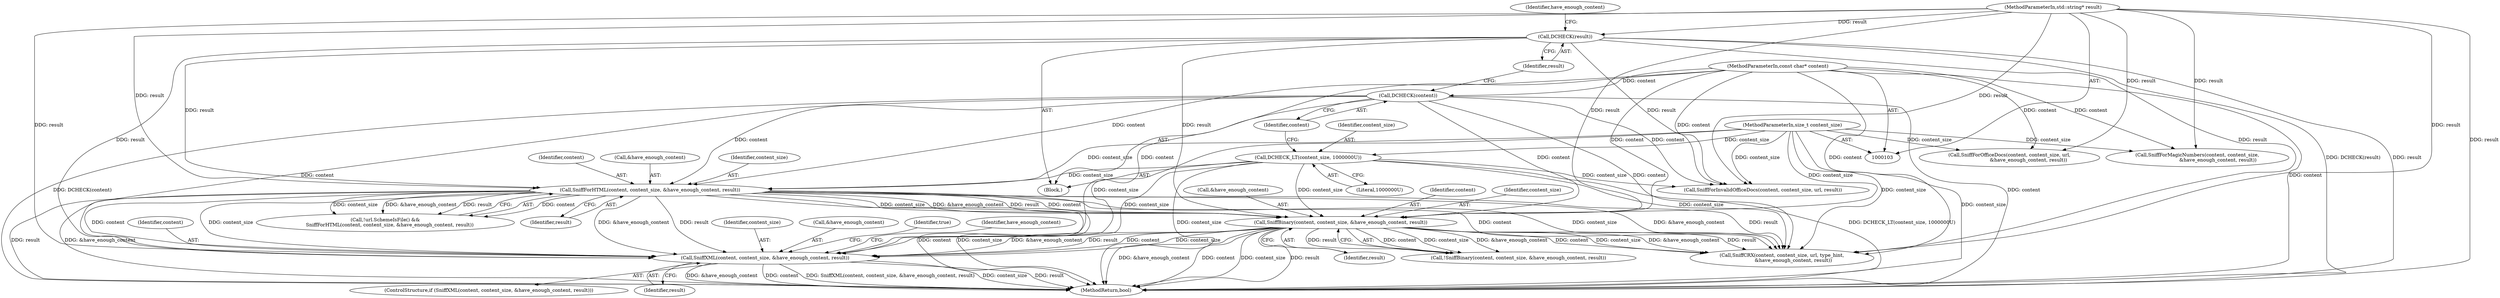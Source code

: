 digraph "0_Chrome_9afc491d6d64d54bf01f526abcc3d8344d90fa42_0@pointer" {
"1000187" [label="(Call,SniffXML(content, content_size, &have_enough_content, result))"];
"1000113" [label="(Call,DCHECK(content))"];
"1000104" [label="(MethodParameterIn,const char* content)"];
"1000165" [label="(Call,SniffBinary(content, content_size, &have_enough_content, result))"];
"1000143" [label="(Call,SniffForHTML(content, content_size, &have_enough_content, result))"];
"1000110" [label="(Call,DCHECK_LT(content_size, 1000000U))"];
"1000105" [label="(MethodParameterIn,size_t content_size)"];
"1000115" [label="(Call,DCHECK(result))"];
"1000108" [label="(MethodParameterIn,std::string* result)"];
"1000187" [label="(Call,SniffXML(content, content_size, &have_enough_content, result))"];
"1000105" [label="(MethodParameterIn,size_t content_size)"];
"1000113" [label="(Call,DCHECK(content))"];
"1000146" [label="(Call,&have_enough_content)"];
"1000192" [label="(Identifier,result)"];
"1000145" [label="(Identifier,content_size)"];
"1000140" [label="(Call,!url.SchemeIsFile() &&\n      SniffForHTML(content, content_size, &have_enough_content, result))"];
"1000165" [label="(Call,SniffBinary(content, content_size, &have_enough_content, result))"];
"1000209" [label="(Call,SniffForOfficeDocs(content, content_size, url,\n                         &have_enough_content, result))"];
"1000115" [label="(Call,DCHECK(result))"];
"1000186" [label="(ControlStructure,if (SniffXML(content, content_size, &have_enough_content, result)))"];
"1000119" [label="(Identifier,have_enough_content)"];
"1000235" [label="(MethodReturn,bool)"];
"1000189" [label="(Identifier,content_size)"];
"1000170" [label="(Identifier,result)"];
"1000164" [label="(Call,!SniffBinary(content, content_size, &have_enough_content, result))"];
"1000168" [label="(Call,&have_enough_content)"];
"1000144" [label="(Identifier,content)"];
"1000143" [label="(Call,SniffForHTML(content, content_size, &have_enough_content, result))"];
"1000166" [label="(Identifier,content)"];
"1000114" [label="(Identifier,content)"];
"1000116" [label="(Identifier,result)"];
"1000127" [label="(Call,SniffForInvalidOfficeDocs(content, content_size, url, result))"];
"1000190" [label="(Call,&have_enough_content)"];
"1000194" [label="(Identifier,true)"];
"1000167" [label="(Identifier,content_size)"];
"1000198" [label="(Call,SniffCRX(content, content_size, url, type_hint,\n               &have_enough_content, result))"];
"1000148" [label="(Identifier,result)"];
"1000111" [label="(Identifier,content_size)"];
"1000108" [label="(MethodParameterIn,std::string* result)"];
"1000196" [label="(Identifier,have_enough_content)"];
"1000109" [label="(Block,)"];
"1000225" [label="(Call,SniffForMagicNumbers(content, content_size,\n                           &have_enough_content, result))"];
"1000188" [label="(Identifier,content)"];
"1000112" [label="(Literal,1000000U)"];
"1000110" [label="(Call,DCHECK_LT(content_size, 1000000U))"];
"1000104" [label="(MethodParameterIn,const char* content)"];
"1000187" -> "1000186"  [label="AST: "];
"1000187" -> "1000192"  [label="CFG: "];
"1000188" -> "1000187"  [label="AST: "];
"1000189" -> "1000187"  [label="AST: "];
"1000190" -> "1000187"  [label="AST: "];
"1000192" -> "1000187"  [label="AST: "];
"1000194" -> "1000187"  [label="CFG: "];
"1000196" -> "1000187"  [label="CFG: "];
"1000187" -> "1000235"  [label="DDG: &have_enough_content"];
"1000187" -> "1000235"  [label="DDG: content"];
"1000187" -> "1000235"  [label="DDG: SniffXML(content, content_size, &have_enough_content, result)"];
"1000187" -> "1000235"  [label="DDG: content_size"];
"1000187" -> "1000235"  [label="DDG: result"];
"1000113" -> "1000187"  [label="DDG: content"];
"1000165" -> "1000187"  [label="DDG: content"];
"1000165" -> "1000187"  [label="DDG: content_size"];
"1000165" -> "1000187"  [label="DDG: &have_enough_content"];
"1000165" -> "1000187"  [label="DDG: result"];
"1000143" -> "1000187"  [label="DDG: content"];
"1000143" -> "1000187"  [label="DDG: content_size"];
"1000143" -> "1000187"  [label="DDG: &have_enough_content"];
"1000143" -> "1000187"  [label="DDG: result"];
"1000104" -> "1000187"  [label="DDG: content"];
"1000110" -> "1000187"  [label="DDG: content_size"];
"1000105" -> "1000187"  [label="DDG: content_size"];
"1000115" -> "1000187"  [label="DDG: result"];
"1000108" -> "1000187"  [label="DDG: result"];
"1000113" -> "1000109"  [label="AST: "];
"1000113" -> "1000114"  [label="CFG: "];
"1000114" -> "1000113"  [label="AST: "];
"1000116" -> "1000113"  [label="CFG: "];
"1000113" -> "1000235"  [label="DDG: content"];
"1000113" -> "1000235"  [label="DDG: DCHECK(content)"];
"1000104" -> "1000113"  [label="DDG: content"];
"1000113" -> "1000127"  [label="DDG: content"];
"1000113" -> "1000143"  [label="DDG: content"];
"1000113" -> "1000165"  [label="DDG: content"];
"1000113" -> "1000198"  [label="DDG: content"];
"1000104" -> "1000103"  [label="AST: "];
"1000104" -> "1000235"  [label="DDG: content"];
"1000104" -> "1000127"  [label="DDG: content"];
"1000104" -> "1000143"  [label="DDG: content"];
"1000104" -> "1000165"  [label="DDG: content"];
"1000104" -> "1000198"  [label="DDG: content"];
"1000104" -> "1000209"  [label="DDG: content"];
"1000104" -> "1000225"  [label="DDG: content"];
"1000165" -> "1000164"  [label="AST: "];
"1000165" -> "1000170"  [label="CFG: "];
"1000166" -> "1000165"  [label="AST: "];
"1000167" -> "1000165"  [label="AST: "];
"1000168" -> "1000165"  [label="AST: "];
"1000170" -> "1000165"  [label="AST: "];
"1000164" -> "1000165"  [label="CFG: "];
"1000165" -> "1000235"  [label="DDG: &have_enough_content"];
"1000165" -> "1000235"  [label="DDG: content"];
"1000165" -> "1000235"  [label="DDG: content_size"];
"1000165" -> "1000235"  [label="DDG: result"];
"1000165" -> "1000164"  [label="DDG: content"];
"1000165" -> "1000164"  [label="DDG: content_size"];
"1000165" -> "1000164"  [label="DDG: &have_enough_content"];
"1000165" -> "1000164"  [label="DDG: result"];
"1000143" -> "1000165"  [label="DDG: content"];
"1000143" -> "1000165"  [label="DDG: content_size"];
"1000143" -> "1000165"  [label="DDG: &have_enough_content"];
"1000143" -> "1000165"  [label="DDG: result"];
"1000110" -> "1000165"  [label="DDG: content_size"];
"1000105" -> "1000165"  [label="DDG: content_size"];
"1000115" -> "1000165"  [label="DDG: result"];
"1000108" -> "1000165"  [label="DDG: result"];
"1000165" -> "1000198"  [label="DDG: content"];
"1000165" -> "1000198"  [label="DDG: content_size"];
"1000165" -> "1000198"  [label="DDG: &have_enough_content"];
"1000165" -> "1000198"  [label="DDG: result"];
"1000143" -> "1000140"  [label="AST: "];
"1000143" -> "1000148"  [label="CFG: "];
"1000144" -> "1000143"  [label="AST: "];
"1000145" -> "1000143"  [label="AST: "];
"1000146" -> "1000143"  [label="AST: "];
"1000148" -> "1000143"  [label="AST: "];
"1000140" -> "1000143"  [label="CFG: "];
"1000143" -> "1000235"  [label="DDG: result"];
"1000143" -> "1000235"  [label="DDG: &have_enough_content"];
"1000143" -> "1000235"  [label="DDG: content"];
"1000143" -> "1000235"  [label="DDG: content_size"];
"1000143" -> "1000140"  [label="DDG: content"];
"1000143" -> "1000140"  [label="DDG: content_size"];
"1000143" -> "1000140"  [label="DDG: &have_enough_content"];
"1000143" -> "1000140"  [label="DDG: result"];
"1000110" -> "1000143"  [label="DDG: content_size"];
"1000105" -> "1000143"  [label="DDG: content_size"];
"1000115" -> "1000143"  [label="DDG: result"];
"1000108" -> "1000143"  [label="DDG: result"];
"1000143" -> "1000198"  [label="DDG: content"];
"1000143" -> "1000198"  [label="DDG: content_size"];
"1000143" -> "1000198"  [label="DDG: &have_enough_content"];
"1000143" -> "1000198"  [label="DDG: result"];
"1000110" -> "1000109"  [label="AST: "];
"1000110" -> "1000112"  [label="CFG: "];
"1000111" -> "1000110"  [label="AST: "];
"1000112" -> "1000110"  [label="AST: "];
"1000114" -> "1000110"  [label="CFG: "];
"1000110" -> "1000235"  [label="DDG: DCHECK_LT(content_size, 1000000U)"];
"1000110" -> "1000235"  [label="DDG: content_size"];
"1000105" -> "1000110"  [label="DDG: content_size"];
"1000110" -> "1000127"  [label="DDG: content_size"];
"1000110" -> "1000198"  [label="DDG: content_size"];
"1000105" -> "1000103"  [label="AST: "];
"1000105" -> "1000235"  [label="DDG: content_size"];
"1000105" -> "1000127"  [label="DDG: content_size"];
"1000105" -> "1000198"  [label="DDG: content_size"];
"1000105" -> "1000209"  [label="DDG: content_size"];
"1000105" -> "1000225"  [label="DDG: content_size"];
"1000115" -> "1000109"  [label="AST: "];
"1000115" -> "1000116"  [label="CFG: "];
"1000116" -> "1000115"  [label="AST: "];
"1000119" -> "1000115"  [label="CFG: "];
"1000115" -> "1000235"  [label="DDG: DCHECK(result)"];
"1000115" -> "1000235"  [label="DDG: result"];
"1000108" -> "1000115"  [label="DDG: result"];
"1000115" -> "1000127"  [label="DDG: result"];
"1000115" -> "1000198"  [label="DDG: result"];
"1000108" -> "1000103"  [label="AST: "];
"1000108" -> "1000235"  [label="DDG: result"];
"1000108" -> "1000127"  [label="DDG: result"];
"1000108" -> "1000198"  [label="DDG: result"];
"1000108" -> "1000209"  [label="DDG: result"];
"1000108" -> "1000225"  [label="DDG: result"];
}
